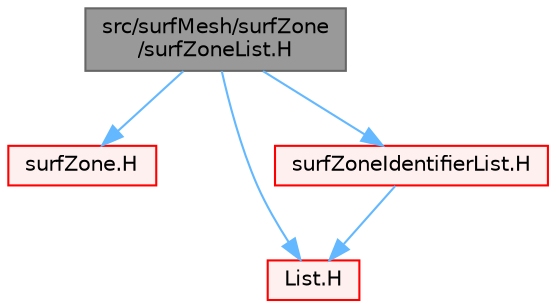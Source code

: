 digraph "src/surfMesh/surfZone/surfZoneList.H"
{
 // LATEX_PDF_SIZE
  bgcolor="transparent";
  edge [fontname=Helvetica,fontsize=10,labelfontname=Helvetica,labelfontsize=10];
  node [fontname=Helvetica,fontsize=10,shape=box,height=0.2,width=0.4];
  Node1 [id="Node000001",label="src/surfMesh/surfZone\l/surfZoneList.H",height=0.2,width=0.4,color="gray40", fillcolor="grey60", style="filled", fontcolor="black",tooltip=" "];
  Node1 -> Node2 [id="edge1_Node000001_Node000002",color="steelblue1",style="solid",tooltip=" "];
  Node2 [id="Node000002",label="surfZone.H",height=0.2,width=0.4,color="red", fillcolor="#FFF0F0", style="filled",URL="$surfZone_8H.html",tooltip=" "];
  Node1 -> Node111 [id="edge2_Node000001_Node000111",color="steelblue1",style="solid",tooltip=" "];
  Node111 [id="Node000111",label="List.H",height=0.2,width=0.4,color="red", fillcolor="#FFF0F0", style="filled",URL="$List_8H.html",tooltip=" "];
  Node1 -> Node135 [id="edge3_Node000001_Node000135",color="steelblue1",style="solid",tooltip=" "];
  Node135 [id="Node000135",label="surfZoneIdentifierList.H",height=0.2,width=0.4,color="red", fillcolor="#FFF0F0", style="filled",URL="$surfZoneIdentifierList_8H.html",tooltip=" "];
  Node135 -> Node111 [id="edge4_Node000135_Node000111",color="steelblue1",style="solid",tooltip=" "];
}
